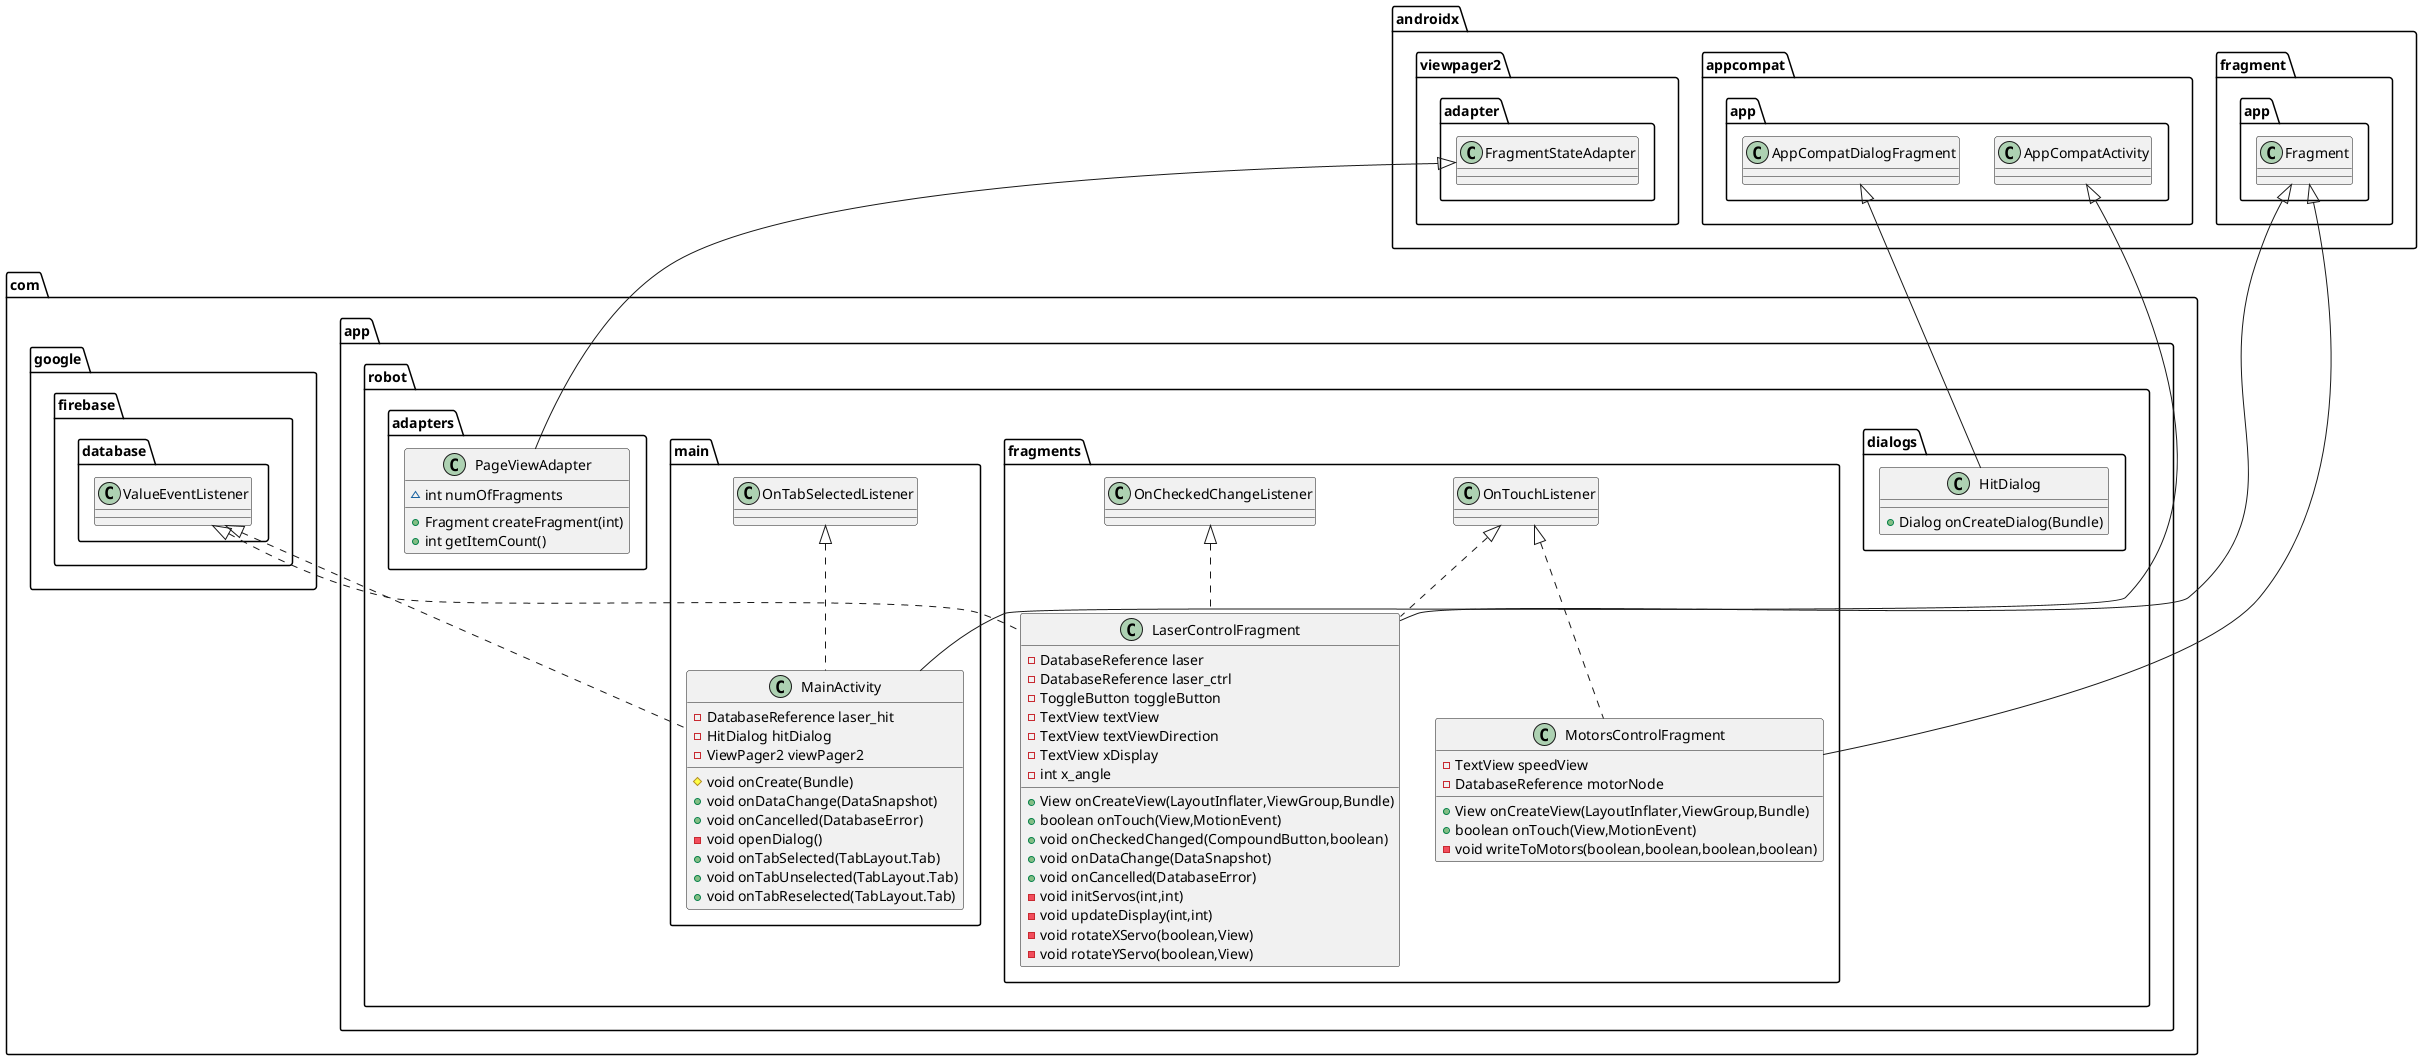 @startuml
class com.app.robot.dialogs.HitDialog {
+ Dialog onCreateDialog(Bundle)
}
class com.app.robot.fragments.LaserControlFragment {
- DatabaseReference laser
- DatabaseReference laser_ctrl
- ToggleButton toggleButton
- TextView textView
- TextView textViewDirection
- TextView xDisplay
- int x_angle
+ View onCreateView(LayoutInflater,ViewGroup,Bundle)
+ boolean onTouch(View,MotionEvent)
+ void onCheckedChanged(CompoundButton,boolean)
+ void onDataChange(DataSnapshot)
+ void onCancelled(DatabaseError)
- void initServos(int,int)
- void updateDisplay(int,int)
- void rotateXServo(boolean,View)
- void rotateYServo(boolean,View)
}
class com.app.robot.fragments.MotorsControlFragment {
- TextView speedView
- DatabaseReference motorNode
+ View onCreateView(LayoutInflater,ViewGroup,Bundle)
+ boolean onTouch(View,MotionEvent)
- void writeToMotors(boolean,boolean,boolean,boolean)
}
class com.app.robot.main.MainActivity {
- DatabaseReference laser_hit
- HitDialog hitDialog
- ViewPager2 viewPager2
# void onCreate(Bundle)
+ void onDataChange(DataSnapshot)
+ void onCancelled(DatabaseError)
- void openDialog()
+ void onTabSelected(TabLayout.Tab)
+ void onTabUnselected(TabLayout.Tab)
+ void onTabReselected(TabLayout.Tab)
}
class com.app.robot.adapters.PageViewAdapter {
~ int numOfFragments
+ Fragment createFragment(int)
+ int getItemCount()
}


androidx.appcompat.app.AppCompatDialogFragment <|-- com.app.robot.dialogs.HitDialog
com.app.robot.fragments.OnTouchListener <|.. com.app.robot.fragments.LaserControlFragment
com.app.robot.fragments.OnCheckedChangeListener <|.. com.app.robot.fragments.LaserControlFragment
com.google.firebase.database.ValueEventListener <|.. com.app.robot.fragments.LaserControlFragment
androidx.fragment.app.Fragment <|-- com.app.robot.fragments.LaserControlFragment
com.app.robot.fragments.OnTouchListener <|.. com.app.robot.fragments.MotorsControlFragment
androidx.fragment.app.Fragment <|-- com.app.robot.fragments.MotorsControlFragment
com.google.firebase.database.ValueEventListener <|.. com.app.robot.main.MainActivity
com.app.robot.main.OnTabSelectedListener <|.. com.app.robot.main.MainActivity
androidx.appcompat.app.AppCompatActivity <|-- com.app.robot.main.MainActivity
androidx.viewpager2.adapter.FragmentStateAdapter <|-- com.app.robot.adapters.PageViewAdapter
@enduml